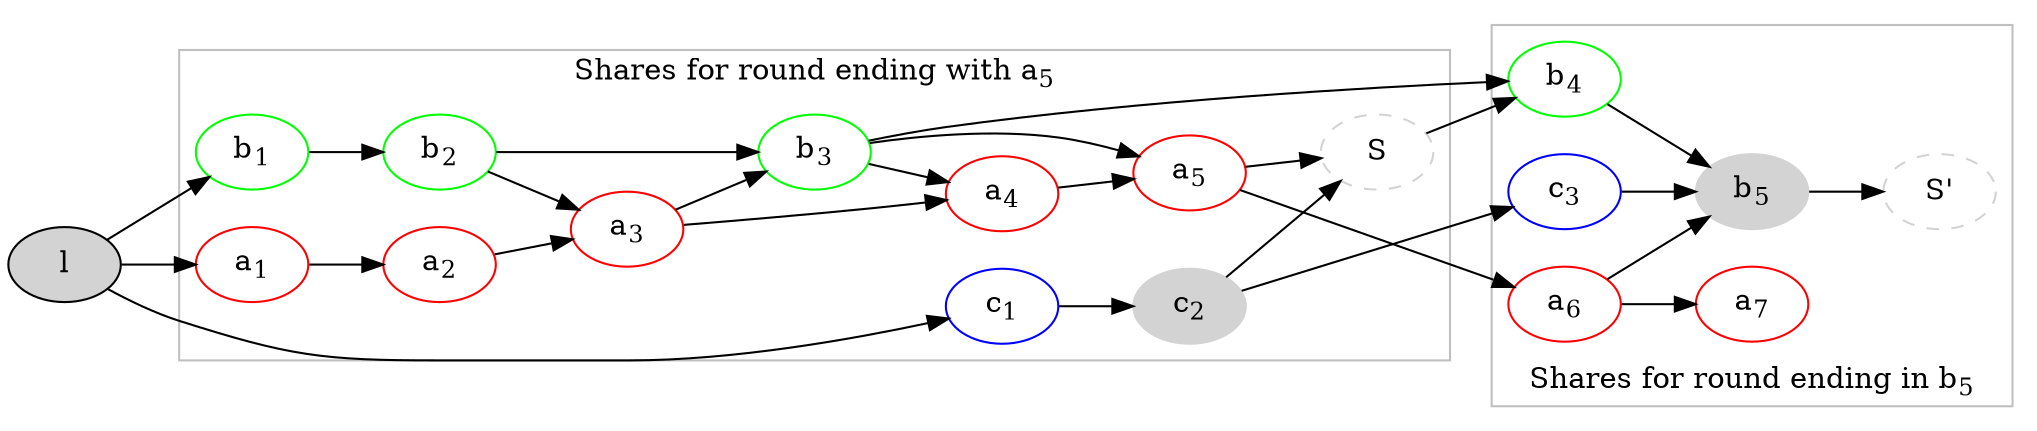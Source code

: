 
digraph G {
    rankdir=LR
    layout=dot
    a1 [label=<a<sub>1</sub>>, color=red]
    a2 [label=<a<sub>2</sub>>, color=red]
    a3 [label=<a<sub>3</sub>>, color=red]
    a4 [label=<a<sub>4</sub>>, color=red]
    a5 [label=<a<sub>5</sub>>, color=red]
    sentinel [style=dashed, label=<S>, color=lightgrey]
    sentinel2 [style=dashed, label=<S'>, color=lightgrey]
    a6 [label=<a<sub>6</sub>>, color=red]
    a7 [label=<a<sub>7</sub>>, color=red]

    b1 [label=<b<sub>1</sub>>, color=green]
    b2 [label=<b<sub>2</sub>>, color=green]
    b3 [label=<b<sub>3</sub>>, color=green]
    b4 [label=<b<sub>4</sub>>, color=green]
    b5 [style=filled, label=<b<sub>5</sub>>, color=lightgrey]

    c1 [label=<c<sub>1</sub>>, color=blue]
    c2 [style=filled, label=<c<sub>2</sub>>, color=lightgrey]
    c3 [label=<c<sub>3</sub>>, color=blue]

    l [style=filled]

    l -> a1
    l -> b1
    l -> c1

    subgraph cluster_1 {
        a1 -> a2 -> a3 -> a4 -> a5 -> sentinel
        a3 -> b3
        b1 -> b2 -> b3 -> a5
        c1 -> c2 -> sentinel
        color=grey
        label=<Shares for round ending with a<sub>5</sub>>
    }

    b2 -> a3
    b3 -> a4
    sentinel -> b4

    subgraph cluster_2 {
        color=grey
        label=<Shares for round ending in b<sub>5</sub>>
        labelloc="b"
        b3 -> b4 -> b5 -> sentinel2
        c2 -> c3
        a5 -> a6 -> a7
        c3 -> b5
        a6 -> b5
    }
}
